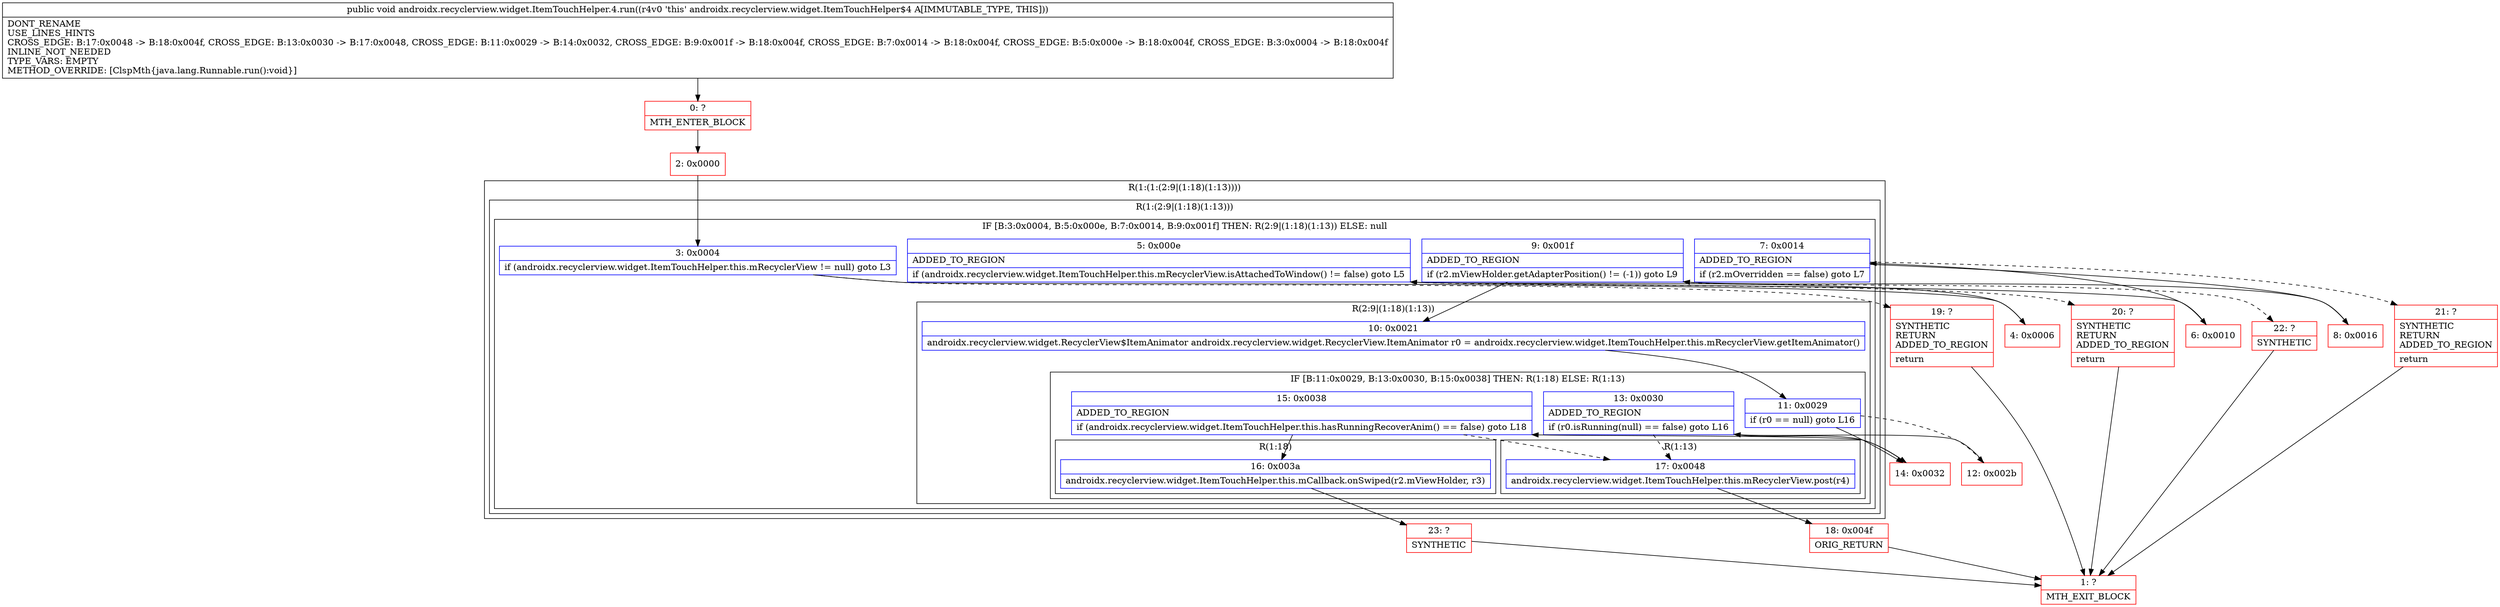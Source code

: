 digraph "CFG forandroidx.recyclerview.widget.ItemTouchHelper.4.run()V" {
subgraph cluster_Region_211018292 {
label = "R(1:(1:(2:9|(1:18)(1:13))))";
node [shape=record,color=blue];
subgraph cluster_Region_43161658 {
label = "R(1:(2:9|(1:18)(1:13)))";
node [shape=record,color=blue];
subgraph cluster_IfRegion_1782586433 {
label = "IF [B:3:0x0004, B:5:0x000e, B:7:0x0014, B:9:0x001f] THEN: R(2:9|(1:18)(1:13)) ELSE: null";
node [shape=record,color=blue];
Node_3 [shape=record,label="{3\:\ 0x0004|if (androidx.recyclerview.widget.ItemTouchHelper.this.mRecyclerView != null) goto L3\l}"];
Node_5 [shape=record,label="{5\:\ 0x000e|ADDED_TO_REGION\l|if (androidx.recyclerview.widget.ItemTouchHelper.this.mRecyclerView.isAttachedToWindow() != false) goto L5\l}"];
Node_7 [shape=record,label="{7\:\ 0x0014|ADDED_TO_REGION\l|if (r2.mOverridden == false) goto L7\l}"];
Node_9 [shape=record,label="{9\:\ 0x001f|ADDED_TO_REGION\l|if (r2.mViewHolder.getAdapterPosition() != (\-1)) goto L9\l}"];
subgraph cluster_Region_1236621279 {
label = "R(2:9|(1:18)(1:13))";
node [shape=record,color=blue];
Node_10 [shape=record,label="{10\:\ 0x0021|androidx.recyclerview.widget.RecyclerView$ItemAnimator androidx.recyclerview.widget.RecyclerView.ItemAnimator r0 = androidx.recyclerview.widget.ItemTouchHelper.this.mRecyclerView.getItemAnimator()\l}"];
subgraph cluster_IfRegion_1049785868 {
label = "IF [B:11:0x0029, B:13:0x0030, B:15:0x0038] THEN: R(1:18) ELSE: R(1:13)";
node [shape=record,color=blue];
Node_11 [shape=record,label="{11\:\ 0x0029|if (r0 == null) goto L16\l}"];
Node_13 [shape=record,label="{13\:\ 0x0030|ADDED_TO_REGION\l|if (r0.isRunning(null) == false) goto L16\l}"];
Node_15 [shape=record,label="{15\:\ 0x0038|ADDED_TO_REGION\l|if (androidx.recyclerview.widget.ItemTouchHelper.this.hasRunningRecoverAnim() == false) goto L18\l}"];
subgraph cluster_Region_710327918 {
label = "R(1:18)";
node [shape=record,color=blue];
Node_16 [shape=record,label="{16\:\ 0x003a|androidx.recyclerview.widget.ItemTouchHelper.this.mCallback.onSwiped(r2.mViewHolder, r3)\l}"];
}
subgraph cluster_Region_969370450 {
label = "R(1:13)";
node [shape=record,color=blue];
Node_17 [shape=record,label="{17\:\ 0x0048|androidx.recyclerview.widget.ItemTouchHelper.this.mRecyclerView.post(r4)\l}"];
}
}
}
}
}
}
Node_0 [shape=record,color=red,label="{0\:\ ?|MTH_ENTER_BLOCK\l}"];
Node_2 [shape=record,color=red,label="{2\:\ 0x0000}"];
Node_4 [shape=record,color=red,label="{4\:\ 0x0006}"];
Node_6 [shape=record,color=red,label="{6\:\ 0x0010}"];
Node_8 [shape=record,color=red,label="{8\:\ 0x0016}"];
Node_12 [shape=record,color=red,label="{12\:\ 0x002b}"];
Node_18 [shape=record,color=red,label="{18\:\ 0x004f|ORIG_RETURN\l}"];
Node_1 [shape=record,color=red,label="{1\:\ ?|MTH_EXIT_BLOCK\l}"];
Node_14 [shape=record,color=red,label="{14\:\ 0x0032}"];
Node_23 [shape=record,color=red,label="{23\:\ ?|SYNTHETIC\l}"];
Node_22 [shape=record,color=red,label="{22\:\ ?|SYNTHETIC\l}"];
Node_21 [shape=record,color=red,label="{21\:\ ?|SYNTHETIC\lRETURN\lADDED_TO_REGION\l|return\l}"];
Node_20 [shape=record,color=red,label="{20\:\ ?|SYNTHETIC\lRETURN\lADDED_TO_REGION\l|return\l}"];
Node_19 [shape=record,color=red,label="{19\:\ ?|SYNTHETIC\lRETURN\lADDED_TO_REGION\l|return\l}"];
MethodNode[shape=record,label="{public void androidx.recyclerview.widget.ItemTouchHelper.4.run((r4v0 'this' androidx.recyclerview.widget.ItemTouchHelper$4 A[IMMUTABLE_TYPE, THIS]))  | DONT_RENAME\lUSE_LINES_HINTS\lCROSS_EDGE: B:17:0x0048 \-\> B:18:0x004f, CROSS_EDGE: B:13:0x0030 \-\> B:17:0x0048, CROSS_EDGE: B:11:0x0029 \-\> B:14:0x0032, CROSS_EDGE: B:9:0x001f \-\> B:18:0x004f, CROSS_EDGE: B:7:0x0014 \-\> B:18:0x004f, CROSS_EDGE: B:5:0x000e \-\> B:18:0x004f, CROSS_EDGE: B:3:0x0004 \-\> B:18:0x004f\lINLINE_NOT_NEEDED\lTYPE_VARS: EMPTY\lMETHOD_OVERRIDE: [ClspMth\{java.lang.Runnable.run():void\}]\l}"];
MethodNode -> Node_0;Node_3 -> Node_4;
Node_3 -> Node_19[style=dashed];
Node_5 -> Node_6;
Node_5 -> Node_20[style=dashed];
Node_7 -> Node_8;
Node_7 -> Node_21[style=dashed];
Node_9 -> Node_10;
Node_9 -> Node_22[style=dashed];
Node_10 -> Node_11;
Node_11 -> Node_12[style=dashed];
Node_11 -> Node_14;
Node_13 -> Node_14;
Node_13 -> Node_17[style=dashed];
Node_15 -> Node_16;
Node_15 -> Node_17[style=dashed];
Node_16 -> Node_23;
Node_17 -> Node_18;
Node_0 -> Node_2;
Node_2 -> Node_3;
Node_4 -> Node_5;
Node_6 -> Node_7;
Node_8 -> Node_9;
Node_12 -> Node_13;
Node_18 -> Node_1;
Node_14 -> Node_15;
Node_23 -> Node_1;
Node_22 -> Node_1;
Node_21 -> Node_1;
Node_20 -> Node_1;
Node_19 -> Node_1;
}


